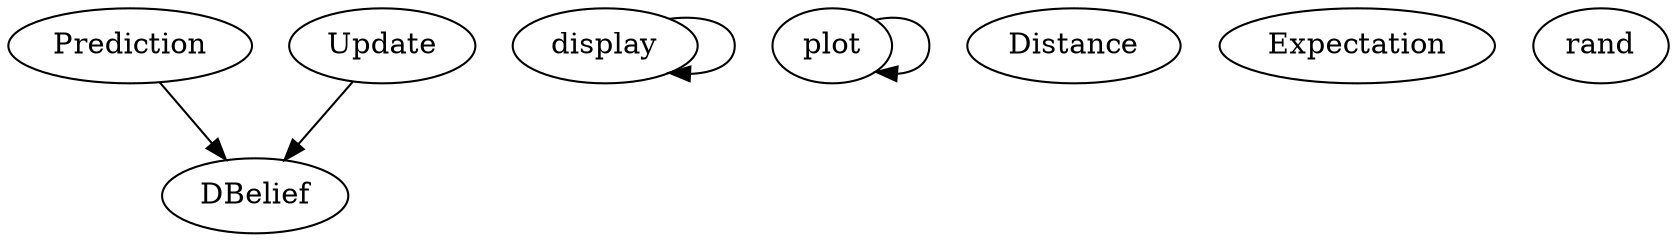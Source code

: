 /* Created by mdot for Matlab */
digraph m2html {
  Prediction -> DBelief;
  Update -> DBelief;
  display -> display;
  plot -> plot;

  DBelief [URL="DBelief.html"];
  Distance [URL="Distance.html"];
  Expectation [URL="Expectation.html"];
  Prediction [URL="Prediction.html"];
  Update [URL="Update.html"];
  display [URL="display.html"];
  plot [URL="plot.html"];
  rand [URL="rand.html"];
}